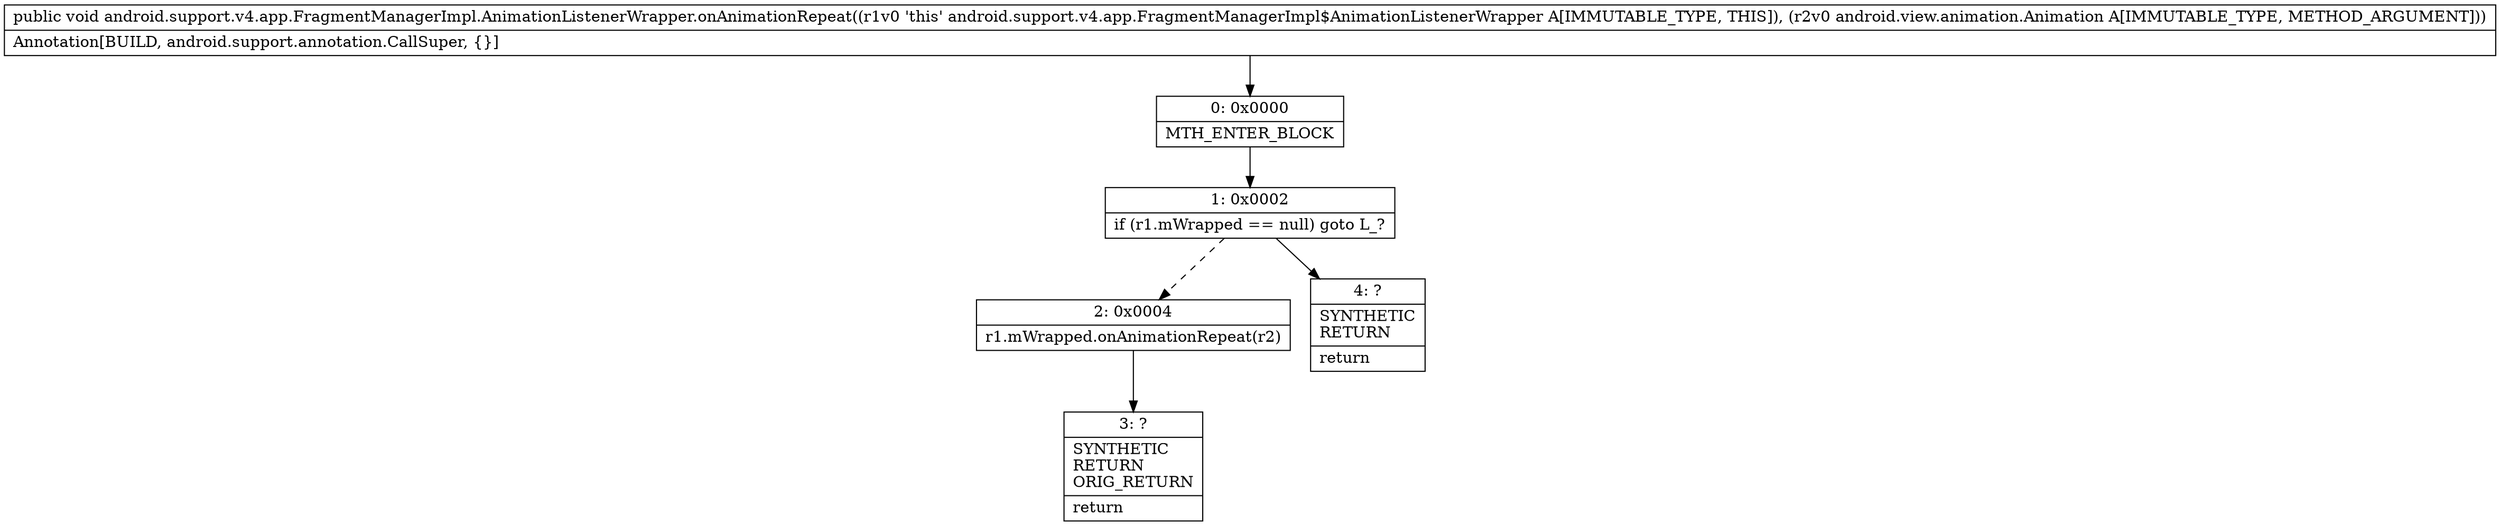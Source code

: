 digraph "CFG forandroid.support.v4.app.FragmentManagerImpl.AnimationListenerWrapper.onAnimationRepeat(Landroid\/view\/animation\/Animation;)V" {
Node_0 [shape=record,label="{0\:\ 0x0000|MTH_ENTER_BLOCK\l}"];
Node_1 [shape=record,label="{1\:\ 0x0002|if (r1.mWrapped == null) goto L_?\l}"];
Node_2 [shape=record,label="{2\:\ 0x0004|r1.mWrapped.onAnimationRepeat(r2)\l}"];
Node_3 [shape=record,label="{3\:\ ?|SYNTHETIC\lRETURN\lORIG_RETURN\l|return\l}"];
Node_4 [shape=record,label="{4\:\ ?|SYNTHETIC\lRETURN\l|return\l}"];
MethodNode[shape=record,label="{public void android.support.v4.app.FragmentManagerImpl.AnimationListenerWrapper.onAnimationRepeat((r1v0 'this' android.support.v4.app.FragmentManagerImpl$AnimationListenerWrapper A[IMMUTABLE_TYPE, THIS]), (r2v0 android.view.animation.Animation A[IMMUTABLE_TYPE, METHOD_ARGUMENT]))  | Annotation[BUILD, android.support.annotation.CallSuper, \{\}]\l}"];
MethodNode -> Node_0;
Node_0 -> Node_1;
Node_1 -> Node_2[style=dashed];
Node_1 -> Node_4;
Node_2 -> Node_3;
}

